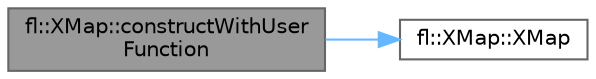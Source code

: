 digraph "fl::XMap::constructWithUserFunction"
{
 // LATEX_PDF_SIZE
  bgcolor="transparent";
  edge [fontname=Helvetica,fontsize=10,labelfontname=Helvetica,labelfontsize=10];
  node [fontname=Helvetica,fontsize=10,shape=box,height=0.2,width=0.4];
  rankdir="LR";
  Node1 [id="Node000001",label="fl::XMap::constructWithUser\lFunction",height=0.2,width=0.4,color="gray40", fillcolor="grey60", style="filled", fontcolor="black",tooltip=" "];
  Node1 -> Node2 [id="edge1_Node000001_Node000002",color="steelblue1",style="solid",tooltip=" "];
  Node2 [id="Node000002",label="fl::XMap::XMap",height=0.2,width=0.4,color="grey40", fillcolor="white", style="filled",URL="$d7/d6c/classfl_1_1_x_map_a4e38cab6da442dedc4795f67e475f771.html#a4e38cab6da442dedc4795f67e475f771",tooltip=" "];
}
